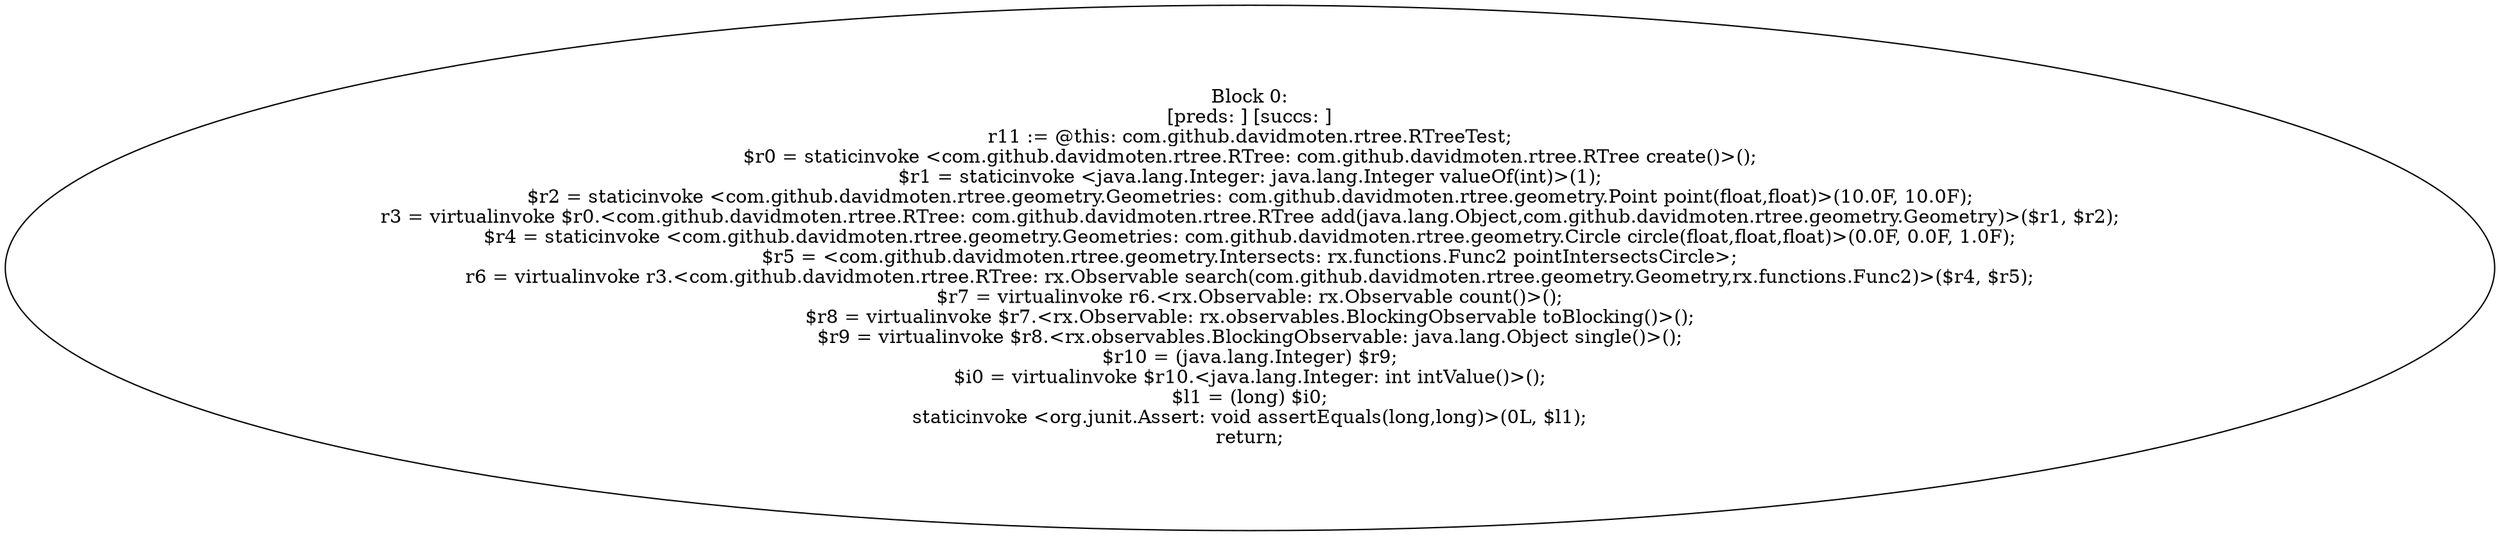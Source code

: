 digraph "unitGraph" {
    "Block 0:
[preds: ] [succs: ]
r11 := @this: com.github.davidmoten.rtree.RTreeTest;
$r0 = staticinvoke <com.github.davidmoten.rtree.RTree: com.github.davidmoten.rtree.RTree create()>();
$r1 = staticinvoke <java.lang.Integer: java.lang.Integer valueOf(int)>(1);
$r2 = staticinvoke <com.github.davidmoten.rtree.geometry.Geometries: com.github.davidmoten.rtree.geometry.Point point(float,float)>(10.0F, 10.0F);
r3 = virtualinvoke $r0.<com.github.davidmoten.rtree.RTree: com.github.davidmoten.rtree.RTree add(java.lang.Object,com.github.davidmoten.rtree.geometry.Geometry)>($r1, $r2);
$r4 = staticinvoke <com.github.davidmoten.rtree.geometry.Geometries: com.github.davidmoten.rtree.geometry.Circle circle(float,float,float)>(0.0F, 0.0F, 1.0F);
$r5 = <com.github.davidmoten.rtree.geometry.Intersects: rx.functions.Func2 pointIntersectsCircle>;
r6 = virtualinvoke r3.<com.github.davidmoten.rtree.RTree: rx.Observable search(com.github.davidmoten.rtree.geometry.Geometry,rx.functions.Func2)>($r4, $r5);
$r7 = virtualinvoke r6.<rx.Observable: rx.Observable count()>();
$r8 = virtualinvoke $r7.<rx.Observable: rx.observables.BlockingObservable toBlocking()>();
$r9 = virtualinvoke $r8.<rx.observables.BlockingObservable: java.lang.Object single()>();
$r10 = (java.lang.Integer) $r9;
$i0 = virtualinvoke $r10.<java.lang.Integer: int intValue()>();
$l1 = (long) $i0;
staticinvoke <org.junit.Assert: void assertEquals(long,long)>(0L, $l1);
return;
"
}
